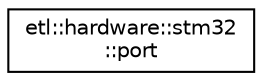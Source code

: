 digraph "Graphical Class Hierarchy"
{
  edge [fontname="Helvetica",fontsize="10",labelfontname="Helvetica",labelfontsize="10"];
  node [fontname="Helvetica",fontsize="10",shape=record];
  rankdir="LR";
  Node0 [label="etl::hardware::stm32\l::port",height=0.2,width=0.4,color="black", fillcolor="white", style="filled",URL="$structetl_1_1hardware_1_1stm32_1_1port.html"];
}
